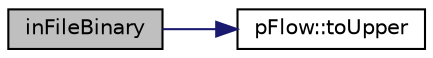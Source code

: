 digraph "inFileBinary"
{
 // LATEX_PDF_SIZE
  edge [fontname="Helvetica",fontsize="10",labelfontname="Helvetica",labelfontsize="10"];
  node [fontname="Helvetica",fontsize="10",shape=record];
  rankdir="LR";
  Node1 [label="inFileBinary",height=0.2,width=0.4,color="black", fillcolor="grey75", style="filled", fontcolor="black",tooltip=" "];
  Node1 -> Node2 [color="midnightblue",fontsize="10",style="solid",fontname="Helvetica"];
  Node2 [label="pFlow::toUpper",height=0.2,width=0.4,color="black", fillcolor="white", style="filled",URL="$namespacepFlow.html#a85d082a1fd1aa0dd5be3e779502475a7",tooltip="convert a word to all caps"];
}
